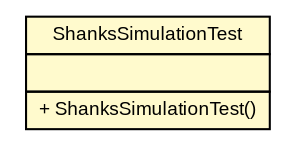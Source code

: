 #!/usr/local/bin/dot
#
# Class diagram 
# Generated by UMLGraph version 5.1 (http://www.umlgraph.org/)
#

digraph G {
	edge [fontname="arial",fontsize=10,labelfontname="arial",labelfontsize=10];
	node [fontname="arial",fontsize=10,shape=plaintext];
	nodesep=0.25;
	ranksep=0.5;
	// es.upm.dit.gsi.shanks.model.ShanksSimulationTest
	c6132 [label=<<table title="es.upm.dit.gsi.shanks.model.ShanksSimulationTest" border="0" cellborder="1" cellspacing="0" cellpadding="2" port="p" bgcolor="lemonChiffon" href="./ShanksSimulationTest.html">
		<tr><td><table border="0" cellspacing="0" cellpadding="1">
<tr><td align="center" balign="center"> ShanksSimulationTest </td></tr>
		</table></td></tr>
		<tr><td><table border="0" cellspacing="0" cellpadding="1">
<tr><td align="left" balign="left">  </td></tr>
		</table></td></tr>
		<tr><td><table border="0" cellspacing="0" cellpadding="1">
<tr><td align="left" balign="left"> + ShanksSimulationTest() </td></tr>
		</table></td></tr>
		</table>>, fontname="arial", fontcolor="black", fontsize=9.0];
}

